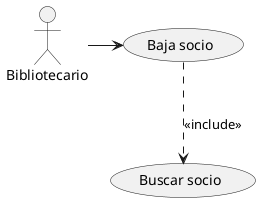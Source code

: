 @startuml

//Caso a1

:Actor: as a1
:Actor\n: as a2



Rectangle Sistema{
a1 -> (Caso de uso)
a1 --> (Caso de uso\n)
a1 -> (Caso de uso\n\n)
a2 --> (Caso de uso)
a2 --> (Caso de uso\n\n)
}

note "comunicacion" as n1
note "Entorno del sistema" as n2

n1 --> Sistema
n2 --> Sistema

//Caso Biblioteca

:Socio: as s1
:Bibliotecario: as b1

rectangle Biblioteca{
(Reservar libro) as r1
(Prestar libro) as p1
(Devolver libro) as dev1
(Actualizar catálogo) as act1

s1 --> r1
s1 --> p1
s1 -> dev1
b1 --> p1
b1 -> act1
}

// Caso Inclusión

@startuml

:Bibliotecario: as b1

b1 -> (Baja socio)

(Baja socio) ..> (Buscar socio) : <<include>>


@enduml